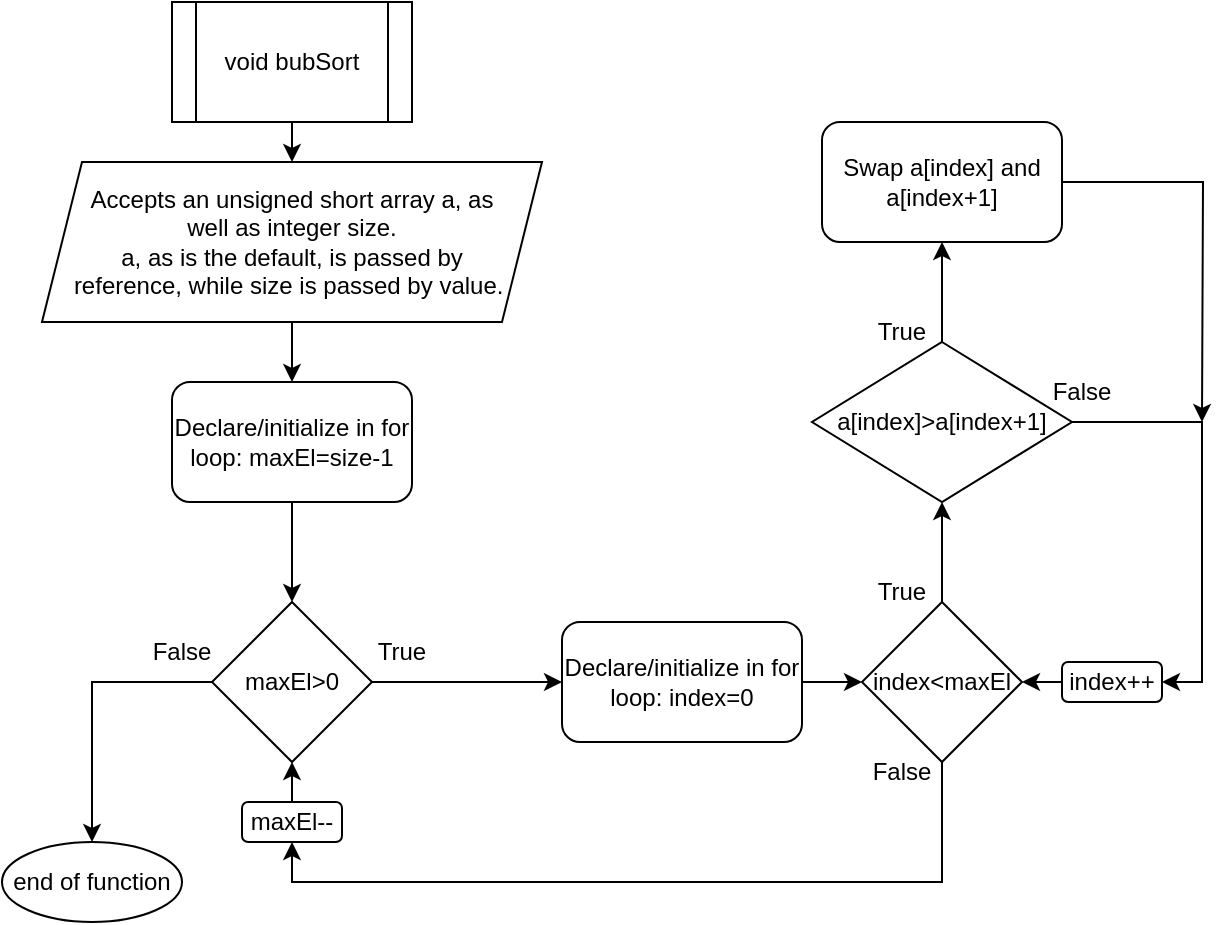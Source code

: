 <mxfile version="20.8.17" type="device"><diagram name="Page-1" id="d2XE9OlPBe8Uwj1mAvQ2"><mxGraphModel dx="1050" dy="581" grid="1" gridSize="10" guides="1" tooltips="1" connect="1" arrows="1" fold="1" page="1" pageScale="1" pageWidth="850" pageHeight="1100" math="0" shadow="0"><root><mxCell id="0"/><mxCell id="1" parent="0"/><mxCell id="fE2hG8wcUADkM-33PWDS-4" style="edgeStyle=orthogonalEdgeStyle;rounded=0;orthogonalLoop=1;jettySize=auto;html=1;exitX=0.5;exitY=1;exitDx=0;exitDy=0;entryX=0.5;entryY=0;entryDx=0;entryDy=0;" edge="1" parent="1" source="fE2hG8wcUADkM-33PWDS-1" target="fE2hG8wcUADkM-33PWDS-3"><mxGeometry relative="1" as="geometry"/></mxCell><mxCell id="fE2hG8wcUADkM-33PWDS-1" value="void bubSort" style="shape=process;whiteSpace=wrap;html=1;backgroundOutline=1;" vertex="1" parent="1"><mxGeometry x="105" y="40" width="120" height="60" as="geometry"/></mxCell><mxCell id="fE2hG8wcUADkM-33PWDS-6" style="edgeStyle=orthogonalEdgeStyle;rounded=0;orthogonalLoop=1;jettySize=auto;html=1;exitX=0.5;exitY=1;exitDx=0;exitDy=0;entryX=0.5;entryY=0;entryDx=0;entryDy=0;" edge="1" parent="1" source="fE2hG8wcUADkM-33PWDS-3" target="fE2hG8wcUADkM-33PWDS-5"><mxGeometry relative="1" as="geometry"/></mxCell><mxCell id="fE2hG8wcUADkM-33PWDS-3" value="Accepts an unsigned short array a, as &lt;br&gt;well as integer size. &lt;br&gt;a, as is the default, is passed by &lt;br&gt;reference, while size is passed by value.&amp;nbsp;" style="shape=parallelogram;perimeter=parallelogramPerimeter;whiteSpace=wrap;html=1;fixedSize=1;" vertex="1" parent="1"><mxGeometry x="40" y="120" width="250" height="80" as="geometry"/></mxCell><mxCell id="fE2hG8wcUADkM-33PWDS-8" style="edgeStyle=orthogonalEdgeStyle;rounded=0;orthogonalLoop=1;jettySize=auto;html=1;exitX=0.5;exitY=1;exitDx=0;exitDy=0;entryX=0.5;entryY=0;entryDx=0;entryDy=0;" edge="1" parent="1" source="fE2hG8wcUADkM-33PWDS-5" target="fE2hG8wcUADkM-33PWDS-7"><mxGeometry relative="1" as="geometry"/></mxCell><mxCell id="fE2hG8wcUADkM-33PWDS-5" value="Declare/initialize in for loop: maxEl=size-1" style="rounded=1;whiteSpace=wrap;html=1;" vertex="1" parent="1"><mxGeometry x="105" y="230" width="120" height="60" as="geometry"/></mxCell><mxCell id="fE2hG8wcUADkM-33PWDS-10" style="edgeStyle=orthogonalEdgeStyle;rounded=0;orthogonalLoop=1;jettySize=auto;html=1;exitX=0;exitY=0.5;exitDx=0;exitDy=0;entryX=0.5;entryY=0;entryDx=0;entryDy=0;" edge="1" parent="1" source="fE2hG8wcUADkM-33PWDS-7" target="fE2hG8wcUADkM-33PWDS-9"><mxGeometry relative="1" as="geometry"/></mxCell><mxCell id="fE2hG8wcUADkM-33PWDS-12" style="edgeStyle=orthogonalEdgeStyle;rounded=0;orthogonalLoop=1;jettySize=auto;html=1;exitX=1;exitY=0.5;exitDx=0;exitDy=0;" edge="1" parent="1" source="fE2hG8wcUADkM-33PWDS-7"><mxGeometry relative="1" as="geometry"><mxPoint x="300" y="380" as="targetPoint"/></mxGeometry></mxCell><mxCell id="fE2hG8wcUADkM-33PWDS-7" value="maxEl&gt;0" style="rhombus;whiteSpace=wrap;html=1;" vertex="1" parent="1"><mxGeometry x="125" y="340" width="80" height="80" as="geometry"/></mxCell><mxCell id="fE2hG8wcUADkM-33PWDS-9" value="end of function" style="ellipse;whiteSpace=wrap;html=1;" vertex="1" parent="1"><mxGeometry x="20" y="460" width="90" height="40" as="geometry"/></mxCell><mxCell id="fE2hG8wcUADkM-33PWDS-11" value="False" style="text;html=1;strokeColor=none;fillColor=none;align=center;verticalAlign=middle;whiteSpace=wrap;rounded=0;" vertex="1" parent="1"><mxGeometry x="80" y="350" width="60" height="30" as="geometry"/></mxCell><mxCell id="fE2hG8wcUADkM-33PWDS-13" value="True" style="text;html=1;strokeColor=none;fillColor=none;align=center;verticalAlign=middle;whiteSpace=wrap;rounded=0;" vertex="1" parent="1"><mxGeometry x="190" y="350" width="60" height="30" as="geometry"/></mxCell><mxCell id="fE2hG8wcUADkM-33PWDS-15" style="edgeStyle=orthogonalEdgeStyle;rounded=0;orthogonalLoop=1;jettySize=auto;html=1;exitX=0.5;exitY=0;exitDx=0;exitDy=0;entryX=0.5;entryY=1;entryDx=0;entryDy=0;" edge="1" parent="1" source="fE2hG8wcUADkM-33PWDS-14" target="fE2hG8wcUADkM-33PWDS-7"><mxGeometry relative="1" as="geometry"/></mxCell><mxCell id="fE2hG8wcUADkM-33PWDS-14" value="maxEl--" style="rounded=1;whiteSpace=wrap;html=1;" vertex="1" parent="1"><mxGeometry x="140" y="440" width="50" height="20" as="geometry"/></mxCell><mxCell id="fE2hG8wcUADkM-33PWDS-19" style="edgeStyle=orthogonalEdgeStyle;rounded=0;orthogonalLoop=1;jettySize=auto;html=1;exitX=1;exitY=0.5;exitDx=0;exitDy=0;entryX=0;entryY=0.5;entryDx=0;entryDy=0;" edge="1" parent="1" source="fE2hG8wcUADkM-33PWDS-17" target="fE2hG8wcUADkM-33PWDS-18"><mxGeometry relative="1" as="geometry"/></mxCell><mxCell id="fE2hG8wcUADkM-33PWDS-17" value="Declare/initialize in for loop: index=0" style="rounded=1;whiteSpace=wrap;html=1;" vertex="1" parent="1"><mxGeometry x="300" y="350" width="120" height="60" as="geometry"/></mxCell><mxCell id="fE2hG8wcUADkM-33PWDS-21" style="edgeStyle=orthogonalEdgeStyle;rounded=0;orthogonalLoop=1;jettySize=auto;html=1;exitX=0.5;exitY=1;exitDx=0;exitDy=0;entryX=0.5;entryY=1;entryDx=0;entryDy=0;" edge="1" parent="1" source="fE2hG8wcUADkM-33PWDS-18" target="fE2hG8wcUADkM-33PWDS-14"><mxGeometry relative="1" as="geometry"/></mxCell><mxCell id="fE2hG8wcUADkM-33PWDS-23" style="edgeStyle=orthogonalEdgeStyle;rounded=0;orthogonalLoop=1;jettySize=auto;html=1;exitX=0.5;exitY=0;exitDx=0;exitDy=0;" edge="1" parent="1" source="fE2hG8wcUADkM-33PWDS-18"><mxGeometry relative="1" as="geometry"><mxPoint x="490" y="290" as="targetPoint"/></mxGeometry></mxCell><mxCell id="fE2hG8wcUADkM-33PWDS-18" value="index&amp;lt;maxEl" style="rhombus;whiteSpace=wrap;html=1;" vertex="1" parent="1"><mxGeometry x="450" y="340" width="80" height="80" as="geometry"/></mxCell><mxCell id="fE2hG8wcUADkM-33PWDS-20" value="False" style="text;html=1;strokeColor=none;fillColor=none;align=center;verticalAlign=middle;whiteSpace=wrap;rounded=0;" vertex="1" parent="1"><mxGeometry x="440" y="410" width="60" height="30" as="geometry"/></mxCell><mxCell id="fE2hG8wcUADkM-33PWDS-22" value="True" style="text;html=1;strokeColor=none;fillColor=none;align=center;verticalAlign=middle;whiteSpace=wrap;rounded=0;" vertex="1" parent="1"><mxGeometry x="440" y="320" width="60" height="30" as="geometry"/></mxCell><mxCell id="fE2hG8wcUADkM-33PWDS-25" style="edgeStyle=orthogonalEdgeStyle;rounded=0;orthogonalLoop=1;jettySize=auto;html=1;exitX=0;exitY=0.5;exitDx=0;exitDy=0;entryX=1;entryY=0.5;entryDx=0;entryDy=0;" edge="1" parent="1" source="fE2hG8wcUADkM-33PWDS-24" target="fE2hG8wcUADkM-33PWDS-18"><mxGeometry relative="1" as="geometry"/></mxCell><mxCell id="fE2hG8wcUADkM-33PWDS-24" value="index++" style="rounded=1;whiteSpace=wrap;html=1;" vertex="1" parent="1"><mxGeometry x="550" y="370" width="50" height="20" as="geometry"/></mxCell><mxCell id="fE2hG8wcUADkM-33PWDS-27" style="edgeStyle=orthogonalEdgeStyle;rounded=0;orthogonalLoop=1;jettySize=auto;html=1;exitX=1;exitY=0.5;exitDx=0;exitDy=0;entryX=1;entryY=0.5;entryDx=0;entryDy=0;" edge="1" parent="1" source="fE2hG8wcUADkM-33PWDS-26" target="fE2hG8wcUADkM-33PWDS-24"><mxGeometry relative="1" as="geometry"/></mxCell><mxCell id="fE2hG8wcUADkM-33PWDS-30" style="edgeStyle=orthogonalEdgeStyle;rounded=0;orthogonalLoop=1;jettySize=auto;html=1;exitX=0.5;exitY=0;exitDx=0;exitDy=0;entryX=0.5;entryY=1;entryDx=0;entryDy=0;" edge="1" parent="1" source="fE2hG8wcUADkM-33PWDS-26" target="fE2hG8wcUADkM-33PWDS-29"><mxGeometry relative="1" as="geometry"/></mxCell><mxCell id="fE2hG8wcUADkM-33PWDS-26" value="a[index]&gt;a[index+1]" style="rhombus;whiteSpace=wrap;html=1;" vertex="1" parent="1"><mxGeometry x="425" y="210" width="130" height="80" as="geometry"/></mxCell><mxCell id="fE2hG8wcUADkM-33PWDS-28" value="False" style="text;html=1;strokeColor=none;fillColor=none;align=center;verticalAlign=middle;whiteSpace=wrap;rounded=0;" vertex="1" parent="1"><mxGeometry x="530" y="220" width="60" height="30" as="geometry"/></mxCell><mxCell id="fE2hG8wcUADkM-33PWDS-32" style="edgeStyle=orthogonalEdgeStyle;rounded=0;orthogonalLoop=1;jettySize=auto;html=1;exitX=1;exitY=0.5;exitDx=0;exitDy=0;" edge="1" parent="1" source="fE2hG8wcUADkM-33PWDS-29"><mxGeometry relative="1" as="geometry"><mxPoint x="620" y="250" as="targetPoint"/></mxGeometry></mxCell><mxCell id="fE2hG8wcUADkM-33PWDS-29" value="Swap a[index] and a[index+1]" style="rounded=1;whiteSpace=wrap;html=1;" vertex="1" parent="1"><mxGeometry x="430" y="100" width="120" height="60" as="geometry"/></mxCell><mxCell id="fE2hG8wcUADkM-33PWDS-31" value="True" style="text;html=1;strokeColor=none;fillColor=none;align=center;verticalAlign=middle;whiteSpace=wrap;rounded=0;" vertex="1" parent="1"><mxGeometry x="440" y="190" width="60" height="30" as="geometry"/></mxCell></root></mxGraphModel></diagram></mxfile>